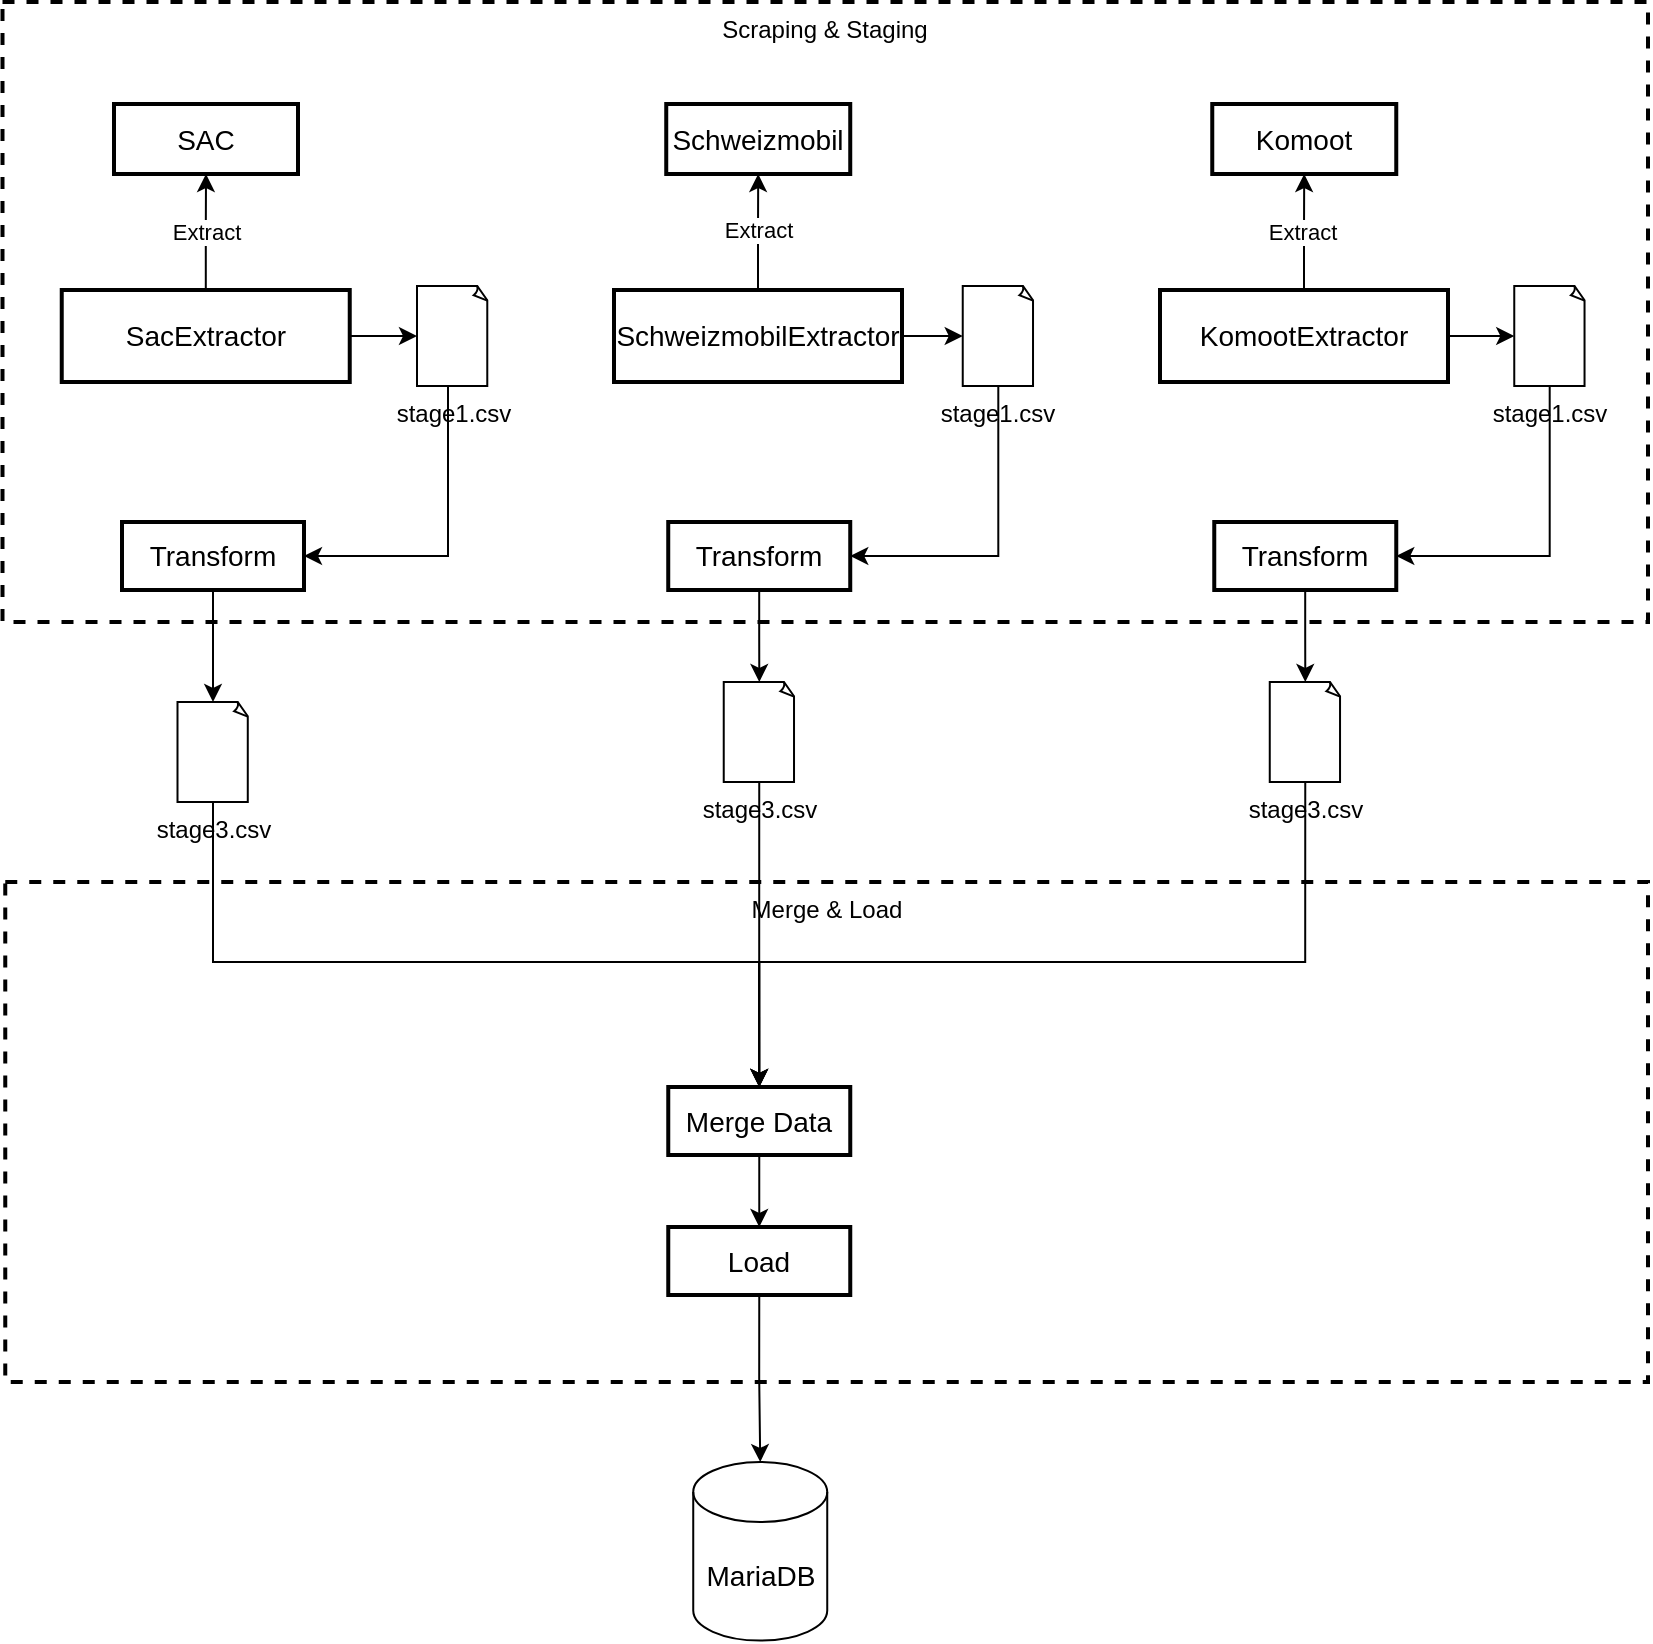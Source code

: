 <mxfile version="21.1.8" type="github">
  <diagram name="Page-1" id="hJfmjpkYNyd3gFhKxz17">
    <mxGraphModel dx="1853" dy="1865" grid="1" gridSize="10" guides="1" tooltips="1" connect="1" arrows="1" fold="1" page="1" pageScale="1" pageWidth="827" pageHeight="1169" math="0" shadow="0">
      <root>
        <mxCell id="0" />
        <mxCell id="1" parent="0" />
        <mxCell id="2" value="Merge &amp; Load" style="whiteSpace=wrap;strokeWidth=2;verticalAlign=top;dashed=1;" parent="1" vertex="1">
          <mxGeometry x="-21.37" y="430" width="821.37" height="250" as="geometry" />
        </mxCell>
        <mxCell id="6" value="Scraping &amp; Staging" style="whiteSpace=wrap;strokeWidth=2;verticalAlign=top;movable=1;resizable=1;rotatable=1;deletable=1;editable=1;locked=0;connectable=1;dashed=1;" parent="1" vertex="1">
          <mxGeometry x="-22.75" y="-10" width="822.75" height="310" as="geometry" />
        </mxCell>
        <mxCell id="zUsnuPuNWzj4nR2JAeeK-60" value="" style="edgeStyle=orthogonalEdgeStyle;rounded=0;orthogonalLoop=1;jettySize=auto;html=1;" parent="1" source="zUsnuPuNWzj4nR2JAeeK-25" target="zUsnuPuNWzj4nR2JAeeK-52" edge="1">
          <mxGeometry relative="1" as="geometry">
            <Array as="points">
              <mxPoint x="80" y="355" />
            </Array>
          </mxGeometry>
        </mxCell>
        <mxCell id="zUsnuPuNWzj4nR2JAeeK-25" value="Transform" style="whiteSpace=wrap;strokeWidth=2;fontSize=14;" parent="1" vertex="1">
          <mxGeometry x="37" y="250" width="91" height="34" as="geometry" />
        </mxCell>
        <mxCell id="zUsnuPuNWzj4nR2JAeeK-31" value="MariaDB" style="shape=cylinder3;whiteSpace=wrap;html=1;boundedLbl=1;backgroundOutline=1;size=15;fontSize=14;aspect=fixed;" parent="1" vertex="1">
          <mxGeometry x="322.62" y="720" width="67" height="89.31" as="geometry" />
        </mxCell>
        <mxCell id="zUsnuPuNWzj4nR2JAeeK-67" style="edgeStyle=orthogonalEdgeStyle;rounded=0;orthogonalLoop=1;jettySize=auto;html=1;exitX=0.5;exitY=1;exitDx=0;exitDy=0;entryX=0.5;entryY=0;entryDx=0;entryDy=0;" parent="1" source="zUsnuPuNWzj4nR2JAeeK-32" target="zUsnuPuNWzj4nR2JAeeK-65" edge="1">
          <mxGeometry relative="1" as="geometry" />
        </mxCell>
        <mxCell id="zUsnuPuNWzj4nR2JAeeK-68" style="edgeStyle=orthogonalEdgeStyle;rounded=0;orthogonalLoop=1;jettySize=auto;html=1;exitX=0.5;exitY=1;exitDx=0;exitDy=0;entryX=0.5;entryY=0;entryDx=0;entryDy=0;startArrow=none;startFill=0;exitPerimeter=0;" parent="1" source="zUsnuPuNWzj4nR2JAeeK-52" target="zUsnuPuNWzj4nR2JAeeK-32" edge="1">
          <mxGeometry relative="1" as="geometry">
            <Array as="points">
              <mxPoint x="83" y="470" />
              <mxPoint x="356" y="470" />
            </Array>
          </mxGeometry>
        </mxCell>
        <mxCell id="zUsnuPuNWzj4nR2JAeeK-69" style="edgeStyle=orthogonalEdgeStyle;rounded=0;orthogonalLoop=1;jettySize=auto;html=1;exitX=0.5;exitY=1;exitDx=0;exitDy=0;entryX=0.5;entryY=0;entryDx=0;entryDy=0;startArrow=none;startFill=0;exitPerimeter=0;" parent="1" source="zUsnuPuNWzj4nR2JAeeK-55" target="zUsnuPuNWzj4nR2JAeeK-32" edge="1">
          <mxGeometry relative="1" as="geometry">
            <Array as="points">
              <mxPoint x="356" y="510" />
              <mxPoint x="356" y="510" />
            </Array>
          </mxGeometry>
        </mxCell>
        <mxCell id="zUsnuPuNWzj4nR2JAeeK-70" style="edgeStyle=orthogonalEdgeStyle;rounded=0;orthogonalLoop=1;jettySize=auto;html=1;exitX=0.5;exitY=1;exitDx=0;exitDy=0;entryX=0.5;entryY=0;entryDx=0;entryDy=0;startArrow=none;startFill=0;exitPerimeter=0;" parent="1" source="zUsnuPuNWzj4nR2JAeeK-56" target="zUsnuPuNWzj4nR2JAeeK-32" edge="1">
          <mxGeometry relative="1" as="geometry">
            <Array as="points">
              <mxPoint x="629" y="470" />
              <mxPoint x="356" y="470" />
            </Array>
          </mxGeometry>
        </mxCell>
        <mxCell id="zUsnuPuNWzj4nR2JAeeK-32" value="Merge Data" style="whiteSpace=wrap;strokeWidth=2;fontSize=14;" parent="1" vertex="1">
          <mxGeometry x="310.13" y="532.5" width="91" height="34" as="geometry" />
        </mxCell>
        <mxCell id="zUsnuPuNWzj4nR2JAeeK-52" value="stage3.csv" style="whiteSpace=wrap;html=1;shape=mxgraph.basic.document;labelPosition=center;verticalLabelPosition=bottom;align=center;verticalAlign=top;fontColor=default;" parent="1" vertex="1">
          <mxGeometry x="64.75" y="340" width="35.5" height="50" as="geometry" />
        </mxCell>
        <mxCell id="zUsnuPuNWzj4nR2JAeeK-55" value="stage3.csv" style="whiteSpace=wrap;html=1;shape=mxgraph.basic.document;labelPosition=center;verticalLabelPosition=bottom;align=center;verticalAlign=top;fontColor=default;" parent="1" vertex="1">
          <mxGeometry x="337.87" y="330" width="35.5" height="50" as="geometry" />
        </mxCell>
        <mxCell id="zUsnuPuNWzj4nR2JAeeK-56" value="stage3.csv" style="whiteSpace=wrap;html=1;shape=mxgraph.basic.document;labelPosition=center;verticalLabelPosition=bottom;align=center;verticalAlign=top;fontColor=default;" parent="1" vertex="1">
          <mxGeometry x="610.88" y="330" width="35.5" height="50" as="geometry" />
        </mxCell>
        <mxCell id="10" value="Komoot" style="whiteSpace=wrap;strokeWidth=2;fontSize=14;" parent="1" vertex="1">
          <mxGeometry x="582.13" y="41" width="92" height="35" as="geometry" />
        </mxCell>
        <mxCell id="zUsnuPuNWzj4nR2JAeeK-63" value="" style="edgeStyle=orthogonalEdgeStyle;rounded=0;orthogonalLoop=1;jettySize=auto;html=1;startArrow=none;startFill=0;" parent="1" source="zUsnuPuNWzj4nR2JAeeK-18" target="zUsnuPuNWzj4nR2JAeeK-58" edge="1">
          <mxGeometry relative="1" as="geometry">
            <Array as="points">
              <mxPoint x="751" y="267" />
            </Array>
          </mxGeometry>
        </mxCell>
        <mxCell id="zUsnuPuNWzj4nR2JAeeK-18" value="stage1.csv" style="whiteSpace=wrap;html=1;shape=mxgraph.basic.document;labelPosition=center;verticalLabelPosition=bottom;align=center;verticalAlign=top;" parent="1" vertex="1">
          <mxGeometry x="733.13" y="132" width="35.5" height="50" as="geometry" />
        </mxCell>
        <mxCell id="zUsnuPuNWzj4nR2JAeeK-37" value="KomootExtractor" style="whiteSpace=wrap;strokeWidth=2;fontSize=14;" parent="1" vertex="1">
          <mxGeometry x="556" y="134" width="144" height="46" as="geometry" />
        </mxCell>
        <mxCell id="zUsnuPuNWzj4nR2JAeeK-41" style="edgeStyle=orthogonalEdgeStyle;rounded=0;orthogonalLoop=1;jettySize=auto;html=1;exitX=1;exitY=0.5;exitDx=0;exitDy=0;entryX=0;entryY=0.5;entryDx=0;entryDy=0;entryPerimeter=0;" parent="1" source="zUsnuPuNWzj4nR2JAeeK-37" target="zUsnuPuNWzj4nR2JAeeK-18" edge="1">
          <mxGeometry relative="1" as="geometry" />
        </mxCell>
        <mxCell id="zUsnuPuNWzj4nR2JAeeK-46" value="" style="edgeStyle=orthogonalEdgeStyle;rounded=0;orthogonalLoop=1;jettySize=auto;html=1;" parent="1" source="zUsnuPuNWzj4nR2JAeeK-37" target="10" edge="1">
          <mxGeometry relative="1" as="geometry" />
        </mxCell>
        <mxCell id="zUsnuPuNWzj4nR2JAeeK-48" value="Extract" style="edgeLabel;html=1;align=center;verticalAlign=middle;resizable=0;points=[];" parent="zUsnuPuNWzj4nR2JAeeK-46" vertex="1" connectable="0">
          <mxGeometry x="0.009" y="1" relative="1" as="geometry">
            <mxPoint as="offset" />
          </mxGeometry>
        </mxCell>
        <mxCell id="9" value="Schweizmobil" style="whiteSpace=wrap;strokeWidth=2;fontSize=14;" parent="1" vertex="1">
          <mxGeometry x="309.12" y="41" width="92" height="35" as="geometry" />
        </mxCell>
        <mxCell id="zUsnuPuNWzj4nR2JAeeK-61" value="" style="edgeStyle=orthogonalEdgeStyle;rounded=0;orthogonalLoop=1;jettySize=auto;html=1;startArrow=none;startFill=0;" parent="1" source="zUsnuPuNWzj4nR2JAeeK-17" target="zUsnuPuNWzj4nR2JAeeK-57" edge="1">
          <mxGeometry relative="1" as="geometry">
            <Array as="points">
              <mxPoint x="475" y="267" />
            </Array>
          </mxGeometry>
        </mxCell>
        <mxCell id="zUsnuPuNWzj4nR2JAeeK-17" value="stage1.csv" style="whiteSpace=wrap;html=1;shape=mxgraph.basic.document;labelPosition=center;verticalLabelPosition=bottom;align=center;verticalAlign=top;" parent="1" vertex="1">
          <mxGeometry x="457.37" y="132" width="35.5" height="50" as="geometry" />
        </mxCell>
        <mxCell id="zUsnuPuNWzj4nR2JAeeK-36" value="SchweizmobilExtractor" style="whiteSpace=wrap;strokeWidth=2;fontSize=14;" parent="1" vertex="1">
          <mxGeometry x="283" y="134" width="144" height="46" as="geometry" />
        </mxCell>
        <mxCell id="zUsnuPuNWzj4nR2JAeeK-43" style="edgeStyle=orthogonalEdgeStyle;rounded=0;orthogonalLoop=1;jettySize=auto;html=1;exitX=1;exitY=0.5;exitDx=0;exitDy=0;entryX=0;entryY=0.5;entryDx=0;entryDy=0;entryPerimeter=0;" parent="1" source="zUsnuPuNWzj4nR2JAeeK-36" target="zUsnuPuNWzj4nR2JAeeK-17" edge="1">
          <mxGeometry relative="1" as="geometry" />
        </mxCell>
        <mxCell id="zUsnuPuNWzj4nR2JAeeK-45" value="" style="edgeStyle=orthogonalEdgeStyle;rounded=0;orthogonalLoop=1;jettySize=auto;html=1;" parent="1" source="zUsnuPuNWzj4nR2JAeeK-36" target="9" edge="1">
          <mxGeometry relative="1" as="geometry" />
        </mxCell>
        <mxCell id="zUsnuPuNWzj4nR2JAeeK-47" value="Extract" style="edgeLabel;html=1;align=center;verticalAlign=middle;resizable=0;points=[];" parent="zUsnuPuNWzj4nR2JAeeK-45" vertex="1" connectable="0">
          <mxGeometry x="-0.009" relative="1" as="geometry">
            <mxPoint y="-1" as="offset" />
          </mxGeometry>
        </mxCell>
        <mxCell id="8" value="SAC" style="whiteSpace=wrap;strokeWidth=2;fontSize=14;" parent="1" vertex="1">
          <mxGeometry x="33" y="41" width="92" height="35" as="geometry" />
        </mxCell>
        <mxCell id="zUsnuPuNWzj4nR2JAeeK-59" value="" style="edgeStyle=orthogonalEdgeStyle;rounded=0;orthogonalLoop=1;jettySize=auto;html=1;startArrow=none;startFill=0;" parent="1" source="zUsnuPuNWzj4nR2JAeeK-16" target="zUsnuPuNWzj4nR2JAeeK-25" edge="1">
          <mxGeometry relative="1" as="geometry">
            <Array as="points">
              <mxPoint x="200" y="267" />
            </Array>
          </mxGeometry>
        </mxCell>
        <mxCell id="zUsnuPuNWzj4nR2JAeeK-16" value="stage1.csv" style="whiteSpace=wrap;html=1;shape=mxgraph.basic.document;labelPosition=center;verticalLabelPosition=bottom;align=center;verticalAlign=top;fontColor=default;" parent="1" vertex="1">
          <mxGeometry x="184.5" y="132" width="35.5" height="50" as="geometry" />
        </mxCell>
        <mxCell id="zUsnuPuNWzj4nR2JAeeK-35" value="SacExtractor" style="whiteSpace=wrap;strokeWidth=2;fontSize=14;" parent="1" vertex="1">
          <mxGeometry x="6.87" y="134" width="144" height="46" as="geometry" />
        </mxCell>
        <mxCell id="zUsnuPuNWzj4nR2JAeeK-39" style="edgeStyle=orthogonalEdgeStyle;rounded=0;orthogonalLoop=1;jettySize=auto;html=1;exitX=1;exitY=0.5;exitDx=0;exitDy=0;entryX=0;entryY=0.5;entryDx=0;entryDy=0;entryPerimeter=0;" parent="1" source="zUsnuPuNWzj4nR2JAeeK-35" target="zUsnuPuNWzj4nR2JAeeK-16" edge="1">
          <mxGeometry relative="1" as="geometry" />
        </mxCell>
        <mxCell id="zUsnuPuNWzj4nR2JAeeK-44" value="Extract" style="edgeStyle=orthogonalEdgeStyle;rounded=0;orthogonalLoop=1;jettySize=auto;html=1;" parent="1" source="zUsnuPuNWzj4nR2JAeeK-35" target="8" edge="1">
          <mxGeometry relative="1" as="geometry" />
        </mxCell>
        <mxCell id="zUsnuPuNWzj4nR2JAeeK-62" value="" style="edgeStyle=orthogonalEdgeStyle;rounded=0;orthogonalLoop=1;jettySize=auto;html=1;" parent="1" source="zUsnuPuNWzj4nR2JAeeK-57" target="zUsnuPuNWzj4nR2JAeeK-55" edge="1">
          <mxGeometry relative="1" as="geometry" />
        </mxCell>
        <mxCell id="zUsnuPuNWzj4nR2JAeeK-57" value="Transform" style="whiteSpace=wrap;strokeWidth=2;fontSize=14;" parent="1" vertex="1">
          <mxGeometry x="310.12" y="250" width="91" height="34" as="geometry" />
        </mxCell>
        <mxCell id="zUsnuPuNWzj4nR2JAeeK-64" value="" style="edgeStyle=orthogonalEdgeStyle;rounded=0;orthogonalLoop=1;jettySize=auto;html=1;" parent="1" source="zUsnuPuNWzj4nR2JAeeK-58" target="zUsnuPuNWzj4nR2JAeeK-56" edge="1">
          <mxGeometry relative="1" as="geometry" />
        </mxCell>
        <mxCell id="zUsnuPuNWzj4nR2JAeeK-58" value="Transform" style="whiteSpace=wrap;strokeWidth=2;fontSize=14;" parent="1" vertex="1">
          <mxGeometry x="583.13" y="250" width="91" height="34" as="geometry" />
        </mxCell>
        <mxCell id="zUsnuPuNWzj4nR2JAeeK-66" style="edgeStyle=orthogonalEdgeStyle;rounded=0;orthogonalLoop=1;jettySize=auto;html=1;exitX=0.5;exitY=1;exitDx=0;exitDy=0;entryX=0.5;entryY=0;entryDx=0;entryDy=0;entryPerimeter=0;" parent="1" source="zUsnuPuNWzj4nR2JAeeK-65" target="zUsnuPuNWzj4nR2JAeeK-31" edge="1">
          <mxGeometry relative="1" as="geometry" />
        </mxCell>
        <mxCell id="zUsnuPuNWzj4nR2JAeeK-65" value="Load" style="whiteSpace=wrap;strokeWidth=2;fontSize=14;" parent="1" vertex="1">
          <mxGeometry x="310.13" y="602.5" width="91" height="34" as="geometry" />
        </mxCell>
      </root>
    </mxGraphModel>
  </diagram>
</mxfile>

